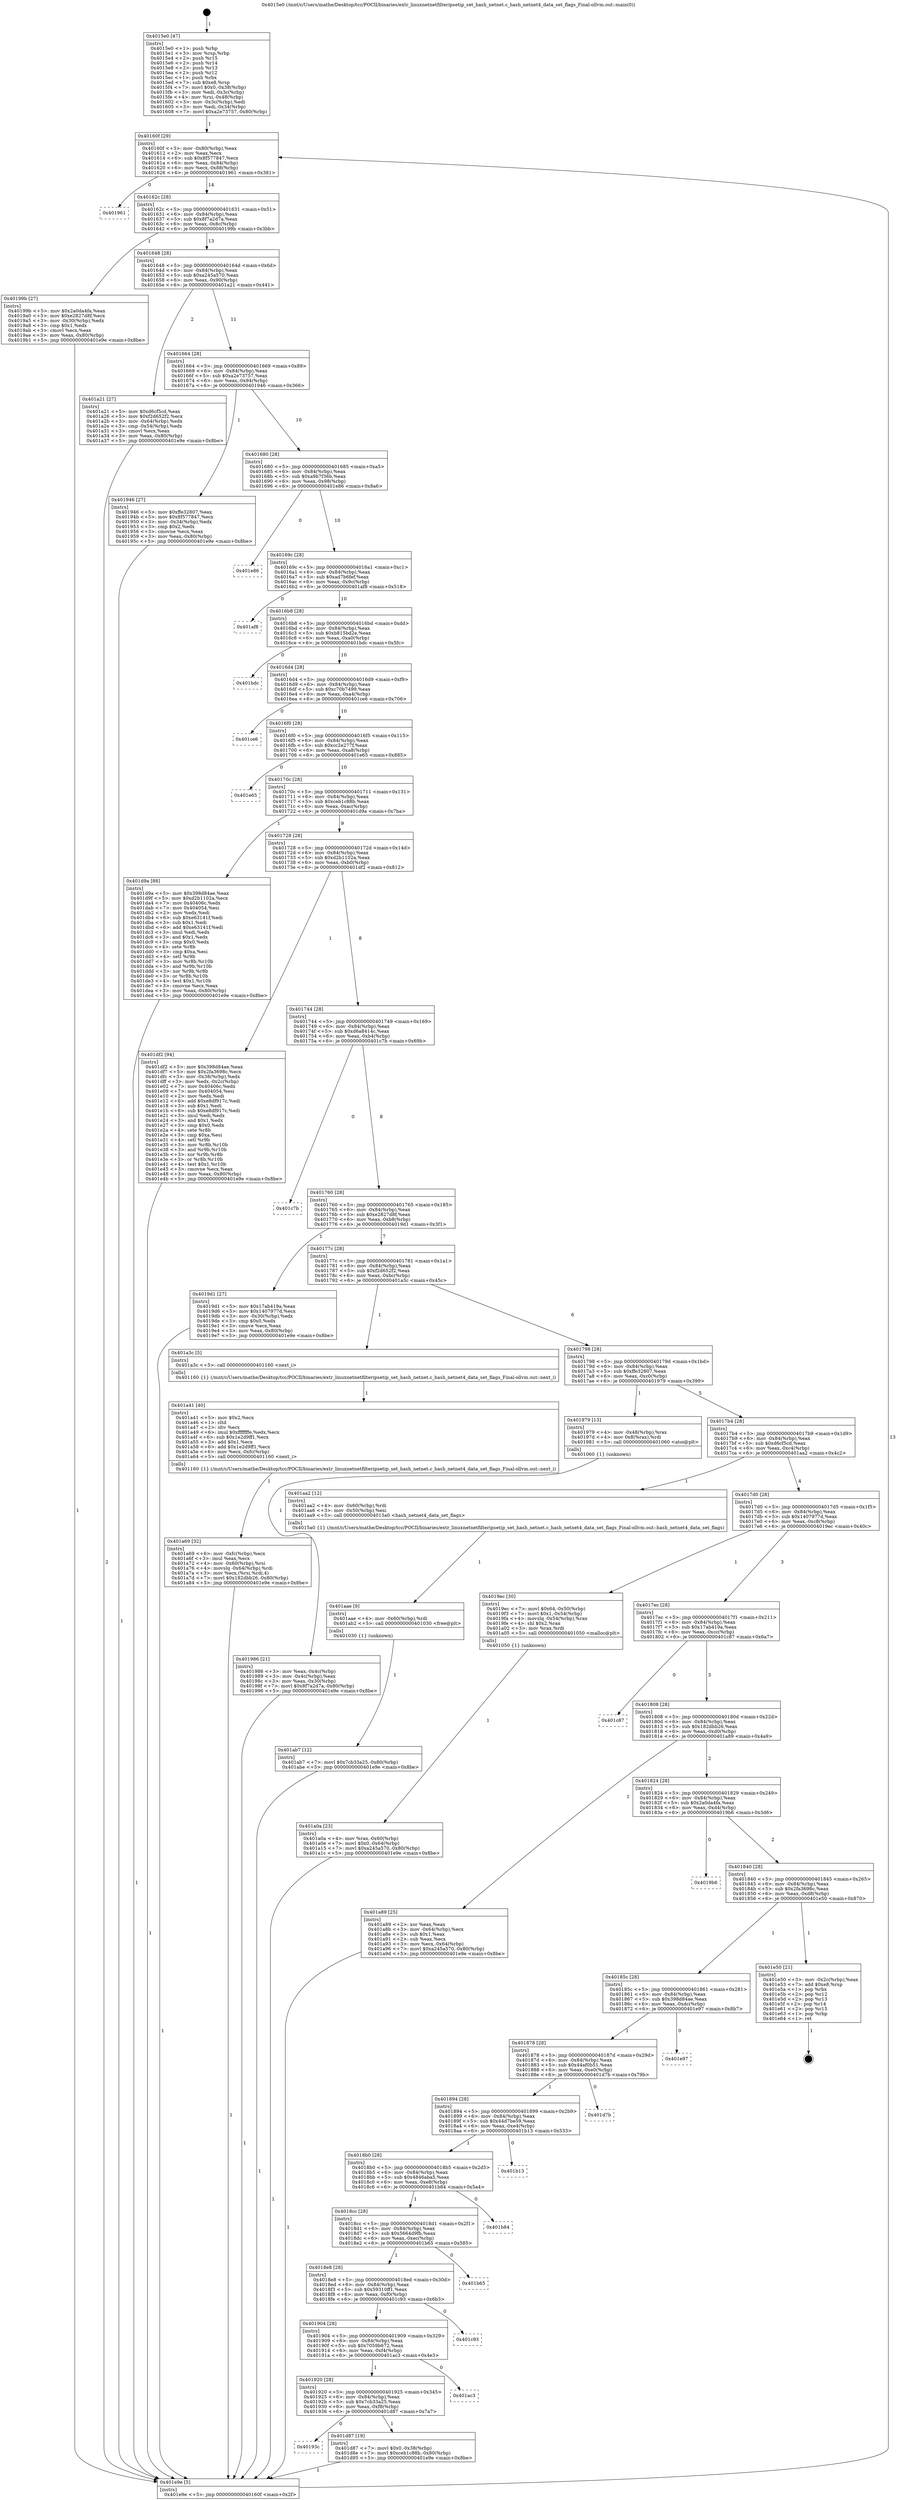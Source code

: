 digraph "0x4015e0" {
  label = "0x4015e0 (/mnt/c/Users/mathe/Desktop/tcc/POCII/binaries/extr_linuxnetnetfilteripsetip_set_hash_netnet.c_hash_netnet4_data_set_flags_Final-ollvm.out::main(0))"
  labelloc = "t"
  node[shape=record]

  Entry [label="",width=0.3,height=0.3,shape=circle,fillcolor=black,style=filled]
  "0x40160f" [label="{
     0x40160f [29]\l
     | [instrs]\l
     &nbsp;&nbsp;0x40160f \<+3\>: mov -0x80(%rbp),%eax\l
     &nbsp;&nbsp;0x401612 \<+2\>: mov %eax,%ecx\l
     &nbsp;&nbsp;0x401614 \<+6\>: sub $0x8f577847,%ecx\l
     &nbsp;&nbsp;0x40161a \<+6\>: mov %eax,-0x84(%rbp)\l
     &nbsp;&nbsp;0x401620 \<+6\>: mov %ecx,-0x88(%rbp)\l
     &nbsp;&nbsp;0x401626 \<+6\>: je 0000000000401961 \<main+0x381\>\l
  }"]
  "0x401961" [label="{
     0x401961\l
  }", style=dashed]
  "0x40162c" [label="{
     0x40162c [28]\l
     | [instrs]\l
     &nbsp;&nbsp;0x40162c \<+5\>: jmp 0000000000401631 \<main+0x51\>\l
     &nbsp;&nbsp;0x401631 \<+6\>: mov -0x84(%rbp),%eax\l
     &nbsp;&nbsp;0x401637 \<+5\>: sub $0x8f7a2d7a,%eax\l
     &nbsp;&nbsp;0x40163c \<+6\>: mov %eax,-0x8c(%rbp)\l
     &nbsp;&nbsp;0x401642 \<+6\>: je 000000000040199b \<main+0x3bb\>\l
  }"]
  Exit [label="",width=0.3,height=0.3,shape=circle,fillcolor=black,style=filled,peripheries=2]
  "0x40199b" [label="{
     0x40199b [27]\l
     | [instrs]\l
     &nbsp;&nbsp;0x40199b \<+5\>: mov $0x2a0da4fa,%eax\l
     &nbsp;&nbsp;0x4019a0 \<+5\>: mov $0xe2827d8f,%ecx\l
     &nbsp;&nbsp;0x4019a5 \<+3\>: mov -0x30(%rbp),%edx\l
     &nbsp;&nbsp;0x4019a8 \<+3\>: cmp $0x1,%edx\l
     &nbsp;&nbsp;0x4019ab \<+3\>: cmovl %ecx,%eax\l
     &nbsp;&nbsp;0x4019ae \<+3\>: mov %eax,-0x80(%rbp)\l
     &nbsp;&nbsp;0x4019b1 \<+5\>: jmp 0000000000401e9e \<main+0x8be\>\l
  }"]
  "0x401648" [label="{
     0x401648 [28]\l
     | [instrs]\l
     &nbsp;&nbsp;0x401648 \<+5\>: jmp 000000000040164d \<main+0x6d\>\l
     &nbsp;&nbsp;0x40164d \<+6\>: mov -0x84(%rbp),%eax\l
     &nbsp;&nbsp;0x401653 \<+5\>: sub $0xa245a570,%eax\l
     &nbsp;&nbsp;0x401658 \<+6\>: mov %eax,-0x90(%rbp)\l
     &nbsp;&nbsp;0x40165e \<+6\>: je 0000000000401a21 \<main+0x441\>\l
  }"]
  "0x40193c" [label="{
     0x40193c\l
  }", style=dashed]
  "0x401a21" [label="{
     0x401a21 [27]\l
     | [instrs]\l
     &nbsp;&nbsp;0x401a21 \<+5\>: mov $0xd6cf5cd,%eax\l
     &nbsp;&nbsp;0x401a26 \<+5\>: mov $0xf2d652f2,%ecx\l
     &nbsp;&nbsp;0x401a2b \<+3\>: mov -0x64(%rbp),%edx\l
     &nbsp;&nbsp;0x401a2e \<+3\>: cmp -0x54(%rbp),%edx\l
     &nbsp;&nbsp;0x401a31 \<+3\>: cmovl %ecx,%eax\l
     &nbsp;&nbsp;0x401a34 \<+3\>: mov %eax,-0x80(%rbp)\l
     &nbsp;&nbsp;0x401a37 \<+5\>: jmp 0000000000401e9e \<main+0x8be\>\l
  }"]
  "0x401664" [label="{
     0x401664 [28]\l
     | [instrs]\l
     &nbsp;&nbsp;0x401664 \<+5\>: jmp 0000000000401669 \<main+0x89\>\l
     &nbsp;&nbsp;0x401669 \<+6\>: mov -0x84(%rbp),%eax\l
     &nbsp;&nbsp;0x40166f \<+5\>: sub $0xa2e73757,%eax\l
     &nbsp;&nbsp;0x401674 \<+6\>: mov %eax,-0x94(%rbp)\l
     &nbsp;&nbsp;0x40167a \<+6\>: je 0000000000401946 \<main+0x366\>\l
  }"]
  "0x401d87" [label="{
     0x401d87 [19]\l
     | [instrs]\l
     &nbsp;&nbsp;0x401d87 \<+7\>: movl $0x0,-0x38(%rbp)\l
     &nbsp;&nbsp;0x401d8e \<+7\>: movl $0xceb1c88b,-0x80(%rbp)\l
     &nbsp;&nbsp;0x401d95 \<+5\>: jmp 0000000000401e9e \<main+0x8be\>\l
  }"]
  "0x401946" [label="{
     0x401946 [27]\l
     | [instrs]\l
     &nbsp;&nbsp;0x401946 \<+5\>: mov $0xffe32807,%eax\l
     &nbsp;&nbsp;0x40194b \<+5\>: mov $0x8f577847,%ecx\l
     &nbsp;&nbsp;0x401950 \<+3\>: mov -0x34(%rbp),%edx\l
     &nbsp;&nbsp;0x401953 \<+3\>: cmp $0x2,%edx\l
     &nbsp;&nbsp;0x401956 \<+3\>: cmovne %ecx,%eax\l
     &nbsp;&nbsp;0x401959 \<+3\>: mov %eax,-0x80(%rbp)\l
     &nbsp;&nbsp;0x40195c \<+5\>: jmp 0000000000401e9e \<main+0x8be\>\l
  }"]
  "0x401680" [label="{
     0x401680 [28]\l
     | [instrs]\l
     &nbsp;&nbsp;0x401680 \<+5\>: jmp 0000000000401685 \<main+0xa5\>\l
     &nbsp;&nbsp;0x401685 \<+6\>: mov -0x84(%rbp),%eax\l
     &nbsp;&nbsp;0x40168b \<+5\>: sub $0xa9b7f36b,%eax\l
     &nbsp;&nbsp;0x401690 \<+6\>: mov %eax,-0x98(%rbp)\l
     &nbsp;&nbsp;0x401696 \<+6\>: je 0000000000401e86 \<main+0x8a6\>\l
  }"]
  "0x401e9e" [label="{
     0x401e9e [5]\l
     | [instrs]\l
     &nbsp;&nbsp;0x401e9e \<+5\>: jmp 000000000040160f \<main+0x2f\>\l
  }"]
  "0x4015e0" [label="{
     0x4015e0 [47]\l
     | [instrs]\l
     &nbsp;&nbsp;0x4015e0 \<+1\>: push %rbp\l
     &nbsp;&nbsp;0x4015e1 \<+3\>: mov %rsp,%rbp\l
     &nbsp;&nbsp;0x4015e4 \<+2\>: push %r15\l
     &nbsp;&nbsp;0x4015e6 \<+2\>: push %r14\l
     &nbsp;&nbsp;0x4015e8 \<+2\>: push %r13\l
     &nbsp;&nbsp;0x4015ea \<+2\>: push %r12\l
     &nbsp;&nbsp;0x4015ec \<+1\>: push %rbx\l
     &nbsp;&nbsp;0x4015ed \<+7\>: sub $0xe8,%rsp\l
     &nbsp;&nbsp;0x4015f4 \<+7\>: movl $0x0,-0x38(%rbp)\l
     &nbsp;&nbsp;0x4015fb \<+3\>: mov %edi,-0x3c(%rbp)\l
     &nbsp;&nbsp;0x4015fe \<+4\>: mov %rsi,-0x48(%rbp)\l
     &nbsp;&nbsp;0x401602 \<+3\>: mov -0x3c(%rbp),%edi\l
     &nbsp;&nbsp;0x401605 \<+3\>: mov %edi,-0x34(%rbp)\l
     &nbsp;&nbsp;0x401608 \<+7\>: movl $0xa2e73757,-0x80(%rbp)\l
  }"]
  "0x401920" [label="{
     0x401920 [28]\l
     | [instrs]\l
     &nbsp;&nbsp;0x401920 \<+5\>: jmp 0000000000401925 \<main+0x345\>\l
     &nbsp;&nbsp;0x401925 \<+6\>: mov -0x84(%rbp),%eax\l
     &nbsp;&nbsp;0x40192b \<+5\>: sub $0x7cb33a25,%eax\l
     &nbsp;&nbsp;0x401930 \<+6\>: mov %eax,-0xf8(%rbp)\l
     &nbsp;&nbsp;0x401936 \<+6\>: je 0000000000401d87 \<main+0x7a7\>\l
  }"]
  "0x401e86" [label="{
     0x401e86\l
  }", style=dashed]
  "0x40169c" [label="{
     0x40169c [28]\l
     | [instrs]\l
     &nbsp;&nbsp;0x40169c \<+5\>: jmp 00000000004016a1 \<main+0xc1\>\l
     &nbsp;&nbsp;0x4016a1 \<+6\>: mov -0x84(%rbp),%eax\l
     &nbsp;&nbsp;0x4016a7 \<+5\>: sub $0xad7b6fef,%eax\l
     &nbsp;&nbsp;0x4016ac \<+6\>: mov %eax,-0x9c(%rbp)\l
     &nbsp;&nbsp;0x4016b2 \<+6\>: je 0000000000401af8 \<main+0x518\>\l
  }"]
  "0x401ac3" [label="{
     0x401ac3\l
  }", style=dashed]
  "0x401af8" [label="{
     0x401af8\l
  }", style=dashed]
  "0x4016b8" [label="{
     0x4016b8 [28]\l
     | [instrs]\l
     &nbsp;&nbsp;0x4016b8 \<+5\>: jmp 00000000004016bd \<main+0xdd\>\l
     &nbsp;&nbsp;0x4016bd \<+6\>: mov -0x84(%rbp),%eax\l
     &nbsp;&nbsp;0x4016c3 \<+5\>: sub $0xb815bd2e,%eax\l
     &nbsp;&nbsp;0x4016c8 \<+6\>: mov %eax,-0xa0(%rbp)\l
     &nbsp;&nbsp;0x4016ce \<+6\>: je 0000000000401bdc \<main+0x5fc\>\l
  }"]
  "0x401904" [label="{
     0x401904 [28]\l
     | [instrs]\l
     &nbsp;&nbsp;0x401904 \<+5\>: jmp 0000000000401909 \<main+0x329\>\l
     &nbsp;&nbsp;0x401909 \<+6\>: mov -0x84(%rbp),%eax\l
     &nbsp;&nbsp;0x40190f \<+5\>: sub $0x7059b672,%eax\l
     &nbsp;&nbsp;0x401914 \<+6\>: mov %eax,-0xf4(%rbp)\l
     &nbsp;&nbsp;0x40191a \<+6\>: je 0000000000401ac3 \<main+0x4e3\>\l
  }"]
  "0x401bdc" [label="{
     0x401bdc\l
  }", style=dashed]
  "0x4016d4" [label="{
     0x4016d4 [28]\l
     | [instrs]\l
     &nbsp;&nbsp;0x4016d4 \<+5\>: jmp 00000000004016d9 \<main+0xf9\>\l
     &nbsp;&nbsp;0x4016d9 \<+6\>: mov -0x84(%rbp),%eax\l
     &nbsp;&nbsp;0x4016df \<+5\>: sub $0xc70b7499,%eax\l
     &nbsp;&nbsp;0x4016e4 \<+6\>: mov %eax,-0xa4(%rbp)\l
     &nbsp;&nbsp;0x4016ea \<+6\>: je 0000000000401ce6 \<main+0x706\>\l
  }"]
  "0x401c93" [label="{
     0x401c93\l
  }", style=dashed]
  "0x401ce6" [label="{
     0x401ce6\l
  }", style=dashed]
  "0x4016f0" [label="{
     0x4016f0 [28]\l
     | [instrs]\l
     &nbsp;&nbsp;0x4016f0 \<+5\>: jmp 00000000004016f5 \<main+0x115\>\l
     &nbsp;&nbsp;0x4016f5 \<+6\>: mov -0x84(%rbp),%eax\l
     &nbsp;&nbsp;0x4016fb \<+5\>: sub $0xcc2e277f,%eax\l
     &nbsp;&nbsp;0x401700 \<+6\>: mov %eax,-0xa8(%rbp)\l
     &nbsp;&nbsp;0x401706 \<+6\>: je 0000000000401e65 \<main+0x885\>\l
  }"]
  "0x4018e8" [label="{
     0x4018e8 [28]\l
     | [instrs]\l
     &nbsp;&nbsp;0x4018e8 \<+5\>: jmp 00000000004018ed \<main+0x30d\>\l
     &nbsp;&nbsp;0x4018ed \<+6\>: mov -0x84(%rbp),%eax\l
     &nbsp;&nbsp;0x4018f3 \<+5\>: sub $0x59310ff1,%eax\l
     &nbsp;&nbsp;0x4018f8 \<+6\>: mov %eax,-0xf0(%rbp)\l
     &nbsp;&nbsp;0x4018fe \<+6\>: je 0000000000401c93 \<main+0x6b3\>\l
  }"]
  "0x401e65" [label="{
     0x401e65\l
  }", style=dashed]
  "0x40170c" [label="{
     0x40170c [28]\l
     | [instrs]\l
     &nbsp;&nbsp;0x40170c \<+5\>: jmp 0000000000401711 \<main+0x131\>\l
     &nbsp;&nbsp;0x401711 \<+6\>: mov -0x84(%rbp),%eax\l
     &nbsp;&nbsp;0x401717 \<+5\>: sub $0xceb1c88b,%eax\l
     &nbsp;&nbsp;0x40171c \<+6\>: mov %eax,-0xac(%rbp)\l
     &nbsp;&nbsp;0x401722 \<+6\>: je 0000000000401d9a \<main+0x7ba\>\l
  }"]
  "0x401b65" [label="{
     0x401b65\l
  }", style=dashed]
  "0x401d9a" [label="{
     0x401d9a [88]\l
     | [instrs]\l
     &nbsp;&nbsp;0x401d9a \<+5\>: mov $0x398d84ae,%eax\l
     &nbsp;&nbsp;0x401d9f \<+5\>: mov $0xd2b1102a,%ecx\l
     &nbsp;&nbsp;0x401da4 \<+7\>: mov 0x40406c,%edx\l
     &nbsp;&nbsp;0x401dab \<+7\>: mov 0x404054,%esi\l
     &nbsp;&nbsp;0x401db2 \<+2\>: mov %edx,%edi\l
     &nbsp;&nbsp;0x401db4 \<+6\>: sub $0xe63141f,%edi\l
     &nbsp;&nbsp;0x401dba \<+3\>: sub $0x1,%edi\l
     &nbsp;&nbsp;0x401dbd \<+6\>: add $0xe63141f,%edi\l
     &nbsp;&nbsp;0x401dc3 \<+3\>: imul %edi,%edx\l
     &nbsp;&nbsp;0x401dc6 \<+3\>: and $0x1,%edx\l
     &nbsp;&nbsp;0x401dc9 \<+3\>: cmp $0x0,%edx\l
     &nbsp;&nbsp;0x401dcc \<+4\>: sete %r8b\l
     &nbsp;&nbsp;0x401dd0 \<+3\>: cmp $0xa,%esi\l
     &nbsp;&nbsp;0x401dd3 \<+4\>: setl %r9b\l
     &nbsp;&nbsp;0x401dd7 \<+3\>: mov %r8b,%r10b\l
     &nbsp;&nbsp;0x401dda \<+3\>: and %r9b,%r10b\l
     &nbsp;&nbsp;0x401ddd \<+3\>: xor %r9b,%r8b\l
     &nbsp;&nbsp;0x401de0 \<+3\>: or %r8b,%r10b\l
     &nbsp;&nbsp;0x401de3 \<+4\>: test $0x1,%r10b\l
     &nbsp;&nbsp;0x401de7 \<+3\>: cmovne %ecx,%eax\l
     &nbsp;&nbsp;0x401dea \<+3\>: mov %eax,-0x80(%rbp)\l
     &nbsp;&nbsp;0x401ded \<+5\>: jmp 0000000000401e9e \<main+0x8be\>\l
  }"]
  "0x401728" [label="{
     0x401728 [28]\l
     | [instrs]\l
     &nbsp;&nbsp;0x401728 \<+5\>: jmp 000000000040172d \<main+0x14d\>\l
     &nbsp;&nbsp;0x40172d \<+6\>: mov -0x84(%rbp),%eax\l
     &nbsp;&nbsp;0x401733 \<+5\>: sub $0xd2b1102a,%eax\l
     &nbsp;&nbsp;0x401738 \<+6\>: mov %eax,-0xb0(%rbp)\l
     &nbsp;&nbsp;0x40173e \<+6\>: je 0000000000401df2 \<main+0x812\>\l
  }"]
  "0x4018cc" [label="{
     0x4018cc [28]\l
     | [instrs]\l
     &nbsp;&nbsp;0x4018cc \<+5\>: jmp 00000000004018d1 \<main+0x2f1\>\l
     &nbsp;&nbsp;0x4018d1 \<+6\>: mov -0x84(%rbp),%eax\l
     &nbsp;&nbsp;0x4018d7 \<+5\>: sub $0x5664d9fb,%eax\l
     &nbsp;&nbsp;0x4018dc \<+6\>: mov %eax,-0xec(%rbp)\l
     &nbsp;&nbsp;0x4018e2 \<+6\>: je 0000000000401b65 \<main+0x585\>\l
  }"]
  "0x401df2" [label="{
     0x401df2 [94]\l
     | [instrs]\l
     &nbsp;&nbsp;0x401df2 \<+5\>: mov $0x398d84ae,%eax\l
     &nbsp;&nbsp;0x401df7 \<+5\>: mov $0x2fa3698c,%ecx\l
     &nbsp;&nbsp;0x401dfc \<+3\>: mov -0x38(%rbp),%edx\l
     &nbsp;&nbsp;0x401dff \<+3\>: mov %edx,-0x2c(%rbp)\l
     &nbsp;&nbsp;0x401e02 \<+7\>: mov 0x40406c,%edx\l
     &nbsp;&nbsp;0x401e09 \<+7\>: mov 0x404054,%esi\l
     &nbsp;&nbsp;0x401e10 \<+2\>: mov %edx,%edi\l
     &nbsp;&nbsp;0x401e12 \<+6\>: add $0xe8df917c,%edi\l
     &nbsp;&nbsp;0x401e18 \<+3\>: sub $0x1,%edi\l
     &nbsp;&nbsp;0x401e1b \<+6\>: sub $0xe8df917c,%edi\l
     &nbsp;&nbsp;0x401e21 \<+3\>: imul %edi,%edx\l
     &nbsp;&nbsp;0x401e24 \<+3\>: and $0x1,%edx\l
     &nbsp;&nbsp;0x401e27 \<+3\>: cmp $0x0,%edx\l
     &nbsp;&nbsp;0x401e2a \<+4\>: sete %r8b\l
     &nbsp;&nbsp;0x401e2e \<+3\>: cmp $0xa,%esi\l
     &nbsp;&nbsp;0x401e31 \<+4\>: setl %r9b\l
     &nbsp;&nbsp;0x401e35 \<+3\>: mov %r8b,%r10b\l
     &nbsp;&nbsp;0x401e38 \<+3\>: and %r9b,%r10b\l
     &nbsp;&nbsp;0x401e3b \<+3\>: xor %r9b,%r8b\l
     &nbsp;&nbsp;0x401e3e \<+3\>: or %r8b,%r10b\l
     &nbsp;&nbsp;0x401e41 \<+4\>: test $0x1,%r10b\l
     &nbsp;&nbsp;0x401e45 \<+3\>: cmovne %ecx,%eax\l
     &nbsp;&nbsp;0x401e48 \<+3\>: mov %eax,-0x80(%rbp)\l
     &nbsp;&nbsp;0x401e4b \<+5\>: jmp 0000000000401e9e \<main+0x8be\>\l
  }"]
  "0x401744" [label="{
     0x401744 [28]\l
     | [instrs]\l
     &nbsp;&nbsp;0x401744 \<+5\>: jmp 0000000000401749 \<main+0x169\>\l
     &nbsp;&nbsp;0x401749 \<+6\>: mov -0x84(%rbp),%eax\l
     &nbsp;&nbsp;0x40174f \<+5\>: sub $0xd6a8414c,%eax\l
     &nbsp;&nbsp;0x401754 \<+6\>: mov %eax,-0xb4(%rbp)\l
     &nbsp;&nbsp;0x40175a \<+6\>: je 0000000000401c7b \<main+0x69b\>\l
  }"]
  "0x401b84" [label="{
     0x401b84\l
  }", style=dashed]
  "0x401c7b" [label="{
     0x401c7b\l
  }", style=dashed]
  "0x401760" [label="{
     0x401760 [28]\l
     | [instrs]\l
     &nbsp;&nbsp;0x401760 \<+5\>: jmp 0000000000401765 \<main+0x185\>\l
     &nbsp;&nbsp;0x401765 \<+6\>: mov -0x84(%rbp),%eax\l
     &nbsp;&nbsp;0x40176b \<+5\>: sub $0xe2827d8f,%eax\l
     &nbsp;&nbsp;0x401770 \<+6\>: mov %eax,-0xb8(%rbp)\l
     &nbsp;&nbsp;0x401776 \<+6\>: je 00000000004019d1 \<main+0x3f1\>\l
  }"]
  "0x4018b0" [label="{
     0x4018b0 [28]\l
     | [instrs]\l
     &nbsp;&nbsp;0x4018b0 \<+5\>: jmp 00000000004018b5 \<main+0x2d5\>\l
     &nbsp;&nbsp;0x4018b5 \<+6\>: mov -0x84(%rbp),%eax\l
     &nbsp;&nbsp;0x4018bb \<+5\>: sub $0x4846aba5,%eax\l
     &nbsp;&nbsp;0x4018c0 \<+6\>: mov %eax,-0xe8(%rbp)\l
     &nbsp;&nbsp;0x4018c6 \<+6\>: je 0000000000401b84 \<main+0x5a4\>\l
  }"]
  "0x4019d1" [label="{
     0x4019d1 [27]\l
     | [instrs]\l
     &nbsp;&nbsp;0x4019d1 \<+5\>: mov $0x17ab419a,%eax\l
     &nbsp;&nbsp;0x4019d6 \<+5\>: mov $0x1407977d,%ecx\l
     &nbsp;&nbsp;0x4019db \<+3\>: mov -0x30(%rbp),%edx\l
     &nbsp;&nbsp;0x4019de \<+3\>: cmp $0x0,%edx\l
     &nbsp;&nbsp;0x4019e1 \<+3\>: cmove %ecx,%eax\l
     &nbsp;&nbsp;0x4019e4 \<+3\>: mov %eax,-0x80(%rbp)\l
     &nbsp;&nbsp;0x4019e7 \<+5\>: jmp 0000000000401e9e \<main+0x8be\>\l
  }"]
  "0x40177c" [label="{
     0x40177c [28]\l
     | [instrs]\l
     &nbsp;&nbsp;0x40177c \<+5\>: jmp 0000000000401781 \<main+0x1a1\>\l
     &nbsp;&nbsp;0x401781 \<+6\>: mov -0x84(%rbp),%eax\l
     &nbsp;&nbsp;0x401787 \<+5\>: sub $0xf2d652f2,%eax\l
     &nbsp;&nbsp;0x40178c \<+6\>: mov %eax,-0xbc(%rbp)\l
     &nbsp;&nbsp;0x401792 \<+6\>: je 0000000000401a3c \<main+0x45c\>\l
  }"]
  "0x401b13" [label="{
     0x401b13\l
  }", style=dashed]
  "0x401a3c" [label="{
     0x401a3c [5]\l
     | [instrs]\l
     &nbsp;&nbsp;0x401a3c \<+5\>: call 0000000000401160 \<next_i\>\l
     | [calls]\l
     &nbsp;&nbsp;0x401160 \{1\} (/mnt/c/Users/mathe/Desktop/tcc/POCII/binaries/extr_linuxnetnetfilteripsetip_set_hash_netnet.c_hash_netnet4_data_set_flags_Final-ollvm.out::next_i)\l
  }"]
  "0x401798" [label="{
     0x401798 [28]\l
     | [instrs]\l
     &nbsp;&nbsp;0x401798 \<+5\>: jmp 000000000040179d \<main+0x1bd\>\l
     &nbsp;&nbsp;0x40179d \<+6\>: mov -0x84(%rbp),%eax\l
     &nbsp;&nbsp;0x4017a3 \<+5\>: sub $0xffe32807,%eax\l
     &nbsp;&nbsp;0x4017a8 \<+6\>: mov %eax,-0xc0(%rbp)\l
     &nbsp;&nbsp;0x4017ae \<+6\>: je 0000000000401979 \<main+0x399\>\l
  }"]
  "0x401894" [label="{
     0x401894 [28]\l
     | [instrs]\l
     &nbsp;&nbsp;0x401894 \<+5\>: jmp 0000000000401899 \<main+0x2b9\>\l
     &nbsp;&nbsp;0x401899 \<+6\>: mov -0x84(%rbp),%eax\l
     &nbsp;&nbsp;0x40189f \<+5\>: sub $0x44d7be59,%eax\l
     &nbsp;&nbsp;0x4018a4 \<+6\>: mov %eax,-0xe4(%rbp)\l
     &nbsp;&nbsp;0x4018aa \<+6\>: je 0000000000401b13 \<main+0x533\>\l
  }"]
  "0x401979" [label="{
     0x401979 [13]\l
     | [instrs]\l
     &nbsp;&nbsp;0x401979 \<+4\>: mov -0x48(%rbp),%rax\l
     &nbsp;&nbsp;0x40197d \<+4\>: mov 0x8(%rax),%rdi\l
     &nbsp;&nbsp;0x401981 \<+5\>: call 0000000000401060 \<atoi@plt\>\l
     | [calls]\l
     &nbsp;&nbsp;0x401060 \{1\} (unknown)\l
  }"]
  "0x4017b4" [label="{
     0x4017b4 [28]\l
     | [instrs]\l
     &nbsp;&nbsp;0x4017b4 \<+5\>: jmp 00000000004017b9 \<main+0x1d9\>\l
     &nbsp;&nbsp;0x4017b9 \<+6\>: mov -0x84(%rbp),%eax\l
     &nbsp;&nbsp;0x4017bf \<+5\>: sub $0xd6cf5cd,%eax\l
     &nbsp;&nbsp;0x4017c4 \<+6\>: mov %eax,-0xc4(%rbp)\l
     &nbsp;&nbsp;0x4017ca \<+6\>: je 0000000000401aa2 \<main+0x4c2\>\l
  }"]
  "0x401986" [label="{
     0x401986 [21]\l
     | [instrs]\l
     &nbsp;&nbsp;0x401986 \<+3\>: mov %eax,-0x4c(%rbp)\l
     &nbsp;&nbsp;0x401989 \<+3\>: mov -0x4c(%rbp),%eax\l
     &nbsp;&nbsp;0x40198c \<+3\>: mov %eax,-0x30(%rbp)\l
     &nbsp;&nbsp;0x40198f \<+7\>: movl $0x8f7a2d7a,-0x80(%rbp)\l
     &nbsp;&nbsp;0x401996 \<+5\>: jmp 0000000000401e9e \<main+0x8be\>\l
  }"]
  "0x401d7b" [label="{
     0x401d7b\l
  }", style=dashed]
  "0x401aa2" [label="{
     0x401aa2 [12]\l
     | [instrs]\l
     &nbsp;&nbsp;0x401aa2 \<+4\>: mov -0x60(%rbp),%rdi\l
     &nbsp;&nbsp;0x401aa6 \<+3\>: mov -0x50(%rbp),%esi\l
     &nbsp;&nbsp;0x401aa9 \<+5\>: call 00000000004015a0 \<hash_netnet4_data_set_flags\>\l
     | [calls]\l
     &nbsp;&nbsp;0x4015a0 \{1\} (/mnt/c/Users/mathe/Desktop/tcc/POCII/binaries/extr_linuxnetnetfilteripsetip_set_hash_netnet.c_hash_netnet4_data_set_flags_Final-ollvm.out::hash_netnet4_data_set_flags)\l
  }"]
  "0x4017d0" [label="{
     0x4017d0 [28]\l
     | [instrs]\l
     &nbsp;&nbsp;0x4017d0 \<+5\>: jmp 00000000004017d5 \<main+0x1f5\>\l
     &nbsp;&nbsp;0x4017d5 \<+6\>: mov -0x84(%rbp),%eax\l
     &nbsp;&nbsp;0x4017db \<+5\>: sub $0x1407977d,%eax\l
     &nbsp;&nbsp;0x4017e0 \<+6\>: mov %eax,-0xc8(%rbp)\l
     &nbsp;&nbsp;0x4017e6 \<+6\>: je 00000000004019ec \<main+0x40c\>\l
  }"]
  "0x401878" [label="{
     0x401878 [28]\l
     | [instrs]\l
     &nbsp;&nbsp;0x401878 \<+5\>: jmp 000000000040187d \<main+0x29d\>\l
     &nbsp;&nbsp;0x40187d \<+6\>: mov -0x84(%rbp),%eax\l
     &nbsp;&nbsp;0x401883 \<+5\>: sub $0x44af0b51,%eax\l
     &nbsp;&nbsp;0x401888 \<+6\>: mov %eax,-0xe0(%rbp)\l
     &nbsp;&nbsp;0x40188e \<+6\>: je 0000000000401d7b \<main+0x79b\>\l
  }"]
  "0x4019ec" [label="{
     0x4019ec [30]\l
     | [instrs]\l
     &nbsp;&nbsp;0x4019ec \<+7\>: movl $0x64,-0x50(%rbp)\l
     &nbsp;&nbsp;0x4019f3 \<+7\>: movl $0x1,-0x54(%rbp)\l
     &nbsp;&nbsp;0x4019fa \<+4\>: movslq -0x54(%rbp),%rax\l
     &nbsp;&nbsp;0x4019fe \<+4\>: shl $0x2,%rax\l
     &nbsp;&nbsp;0x401a02 \<+3\>: mov %rax,%rdi\l
     &nbsp;&nbsp;0x401a05 \<+5\>: call 0000000000401050 \<malloc@plt\>\l
     | [calls]\l
     &nbsp;&nbsp;0x401050 \{1\} (unknown)\l
  }"]
  "0x4017ec" [label="{
     0x4017ec [28]\l
     | [instrs]\l
     &nbsp;&nbsp;0x4017ec \<+5\>: jmp 00000000004017f1 \<main+0x211\>\l
     &nbsp;&nbsp;0x4017f1 \<+6\>: mov -0x84(%rbp),%eax\l
     &nbsp;&nbsp;0x4017f7 \<+5\>: sub $0x17ab419a,%eax\l
     &nbsp;&nbsp;0x4017fc \<+6\>: mov %eax,-0xcc(%rbp)\l
     &nbsp;&nbsp;0x401802 \<+6\>: je 0000000000401c87 \<main+0x6a7\>\l
  }"]
  "0x401a0a" [label="{
     0x401a0a [23]\l
     | [instrs]\l
     &nbsp;&nbsp;0x401a0a \<+4\>: mov %rax,-0x60(%rbp)\l
     &nbsp;&nbsp;0x401a0e \<+7\>: movl $0x0,-0x64(%rbp)\l
     &nbsp;&nbsp;0x401a15 \<+7\>: movl $0xa245a570,-0x80(%rbp)\l
     &nbsp;&nbsp;0x401a1c \<+5\>: jmp 0000000000401e9e \<main+0x8be\>\l
  }"]
  "0x401a41" [label="{
     0x401a41 [40]\l
     | [instrs]\l
     &nbsp;&nbsp;0x401a41 \<+5\>: mov $0x2,%ecx\l
     &nbsp;&nbsp;0x401a46 \<+1\>: cltd\l
     &nbsp;&nbsp;0x401a47 \<+2\>: idiv %ecx\l
     &nbsp;&nbsp;0x401a49 \<+6\>: imul $0xfffffffe,%edx,%ecx\l
     &nbsp;&nbsp;0x401a4f \<+6\>: sub $0x1e2d9ff1,%ecx\l
     &nbsp;&nbsp;0x401a55 \<+3\>: add $0x1,%ecx\l
     &nbsp;&nbsp;0x401a58 \<+6\>: add $0x1e2d9ff1,%ecx\l
     &nbsp;&nbsp;0x401a5e \<+6\>: mov %ecx,-0xfc(%rbp)\l
     &nbsp;&nbsp;0x401a64 \<+5\>: call 0000000000401160 \<next_i\>\l
     | [calls]\l
     &nbsp;&nbsp;0x401160 \{1\} (/mnt/c/Users/mathe/Desktop/tcc/POCII/binaries/extr_linuxnetnetfilteripsetip_set_hash_netnet.c_hash_netnet4_data_set_flags_Final-ollvm.out::next_i)\l
  }"]
  "0x401a69" [label="{
     0x401a69 [32]\l
     | [instrs]\l
     &nbsp;&nbsp;0x401a69 \<+6\>: mov -0xfc(%rbp),%ecx\l
     &nbsp;&nbsp;0x401a6f \<+3\>: imul %eax,%ecx\l
     &nbsp;&nbsp;0x401a72 \<+4\>: mov -0x60(%rbp),%rsi\l
     &nbsp;&nbsp;0x401a76 \<+4\>: movslq -0x64(%rbp),%rdi\l
     &nbsp;&nbsp;0x401a7a \<+3\>: mov %ecx,(%rsi,%rdi,4)\l
     &nbsp;&nbsp;0x401a7d \<+7\>: movl $0x182dbb26,-0x80(%rbp)\l
     &nbsp;&nbsp;0x401a84 \<+5\>: jmp 0000000000401e9e \<main+0x8be\>\l
  }"]
  "0x401e97" [label="{
     0x401e97\l
  }", style=dashed]
  "0x401c87" [label="{
     0x401c87\l
  }", style=dashed]
  "0x401808" [label="{
     0x401808 [28]\l
     | [instrs]\l
     &nbsp;&nbsp;0x401808 \<+5\>: jmp 000000000040180d \<main+0x22d\>\l
     &nbsp;&nbsp;0x40180d \<+6\>: mov -0x84(%rbp),%eax\l
     &nbsp;&nbsp;0x401813 \<+5\>: sub $0x182dbb26,%eax\l
     &nbsp;&nbsp;0x401818 \<+6\>: mov %eax,-0xd0(%rbp)\l
     &nbsp;&nbsp;0x40181e \<+6\>: je 0000000000401a89 \<main+0x4a9\>\l
  }"]
  "0x40185c" [label="{
     0x40185c [28]\l
     | [instrs]\l
     &nbsp;&nbsp;0x40185c \<+5\>: jmp 0000000000401861 \<main+0x281\>\l
     &nbsp;&nbsp;0x401861 \<+6\>: mov -0x84(%rbp),%eax\l
     &nbsp;&nbsp;0x401867 \<+5\>: sub $0x398d84ae,%eax\l
     &nbsp;&nbsp;0x40186c \<+6\>: mov %eax,-0xdc(%rbp)\l
     &nbsp;&nbsp;0x401872 \<+6\>: je 0000000000401e97 \<main+0x8b7\>\l
  }"]
  "0x401a89" [label="{
     0x401a89 [25]\l
     | [instrs]\l
     &nbsp;&nbsp;0x401a89 \<+2\>: xor %eax,%eax\l
     &nbsp;&nbsp;0x401a8b \<+3\>: mov -0x64(%rbp),%ecx\l
     &nbsp;&nbsp;0x401a8e \<+3\>: sub $0x1,%eax\l
     &nbsp;&nbsp;0x401a91 \<+2\>: sub %eax,%ecx\l
     &nbsp;&nbsp;0x401a93 \<+3\>: mov %ecx,-0x64(%rbp)\l
     &nbsp;&nbsp;0x401a96 \<+7\>: movl $0xa245a570,-0x80(%rbp)\l
     &nbsp;&nbsp;0x401a9d \<+5\>: jmp 0000000000401e9e \<main+0x8be\>\l
  }"]
  "0x401824" [label="{
     0x401824 [28]\l
     | [instrs]\l
     &nbsp;&nbsp;0x401824 \<+5\>: jmp 0000000000401829 \<main+0x249\>\l
     &nbsp;&nbsp;0x401829 \<+6\>: mov -0x84(%rbp),%eax\l
     &nbsp;&nbsp;0x40182f \<+5\>: sub $0x2a0da4fa,%eax\l
     &nbsp;&nbsp;0x401834 \<+6\>: mov %eax,-0xd4(%rbp)\l
     &nbsp;&nbsp;0x40183a \<+6\>: je 00000000004019b6 \<main+0x3d6\>\l
  }"]
  "0x401aae" [label="{
     0x401aae [9]\l
     | [instrs]\l
     &nbsp;&nbsp;0x401aae \<+4\>: mov -0x60(%rbp),%rdi\l
     &nbsp;&nbsp;0x401ab2 \<+5\>: call 0000000000401030 \<free@plt\>\l
     | [calls]\l
     &nbsp;&nbsp;0x401030 \{1\} (unknown)\l
  }"]
  "0x401ab7" [label="{
     0x401ab7 [12]\l
     | [instrs]\l
     &nbsp;&nbsp;0x401ab7 \<+7\>: movl $0x7cb33a25,-0x80(%rbp)\l
     &nbsp;&nbsp;0x401abe \<+5\>: jmp 0000000000401e9e \<main+0x8be\>\l
  }"]
  "0x401e50" [label="{
     0x401e50 [21]\l
     | [instrs]\l
     &nbsp;&nbsp;0x401e50 \<+3\>: mov -0x2c(%rbp),%eax\l
     &nbsp;&nbsp;0x401e53 \<+7\>: add $0xe8,%rsp\l
     &nbsp;&nbsp;0x401e5a \<+1\>: pop %rbx\l
     &nbsp;&nbsp;0x401e5b \<+2\>: pop %r12\l
     &nbsp;&nbsp;0x401e5d \<+2\>: pop %r13\l
     &nbsp;&nbsp;0x401e5f \<+2\>: pop %r14\l
     &nbsp;&nbsp;0x401e61 \<+2\>: pop %r15\l
     &nbsp;&nbsp;0x401e63 \<+1\>: pop %rbp\l
     &nbsp;&nbsp;0x401e64 \<+1\>: ret\l
  }"]
  "0x4019b6" [label="{
     0x4019b6\l
  }", style=dashed]
  "0x401840" [label="{
     0x401840 [28]\l
     | [instrs]\l
     &nbsp;&nbsp;0x401840 \<+5\>: jmp 0000000000401845 \<main+0x265\>\l
     &nbsp;&nbsp;0x401845 \<+6\>: mov -0x84(%rbp),%eax\l
     &nbsp;&nbsp;0x40184b \<+5\>: sub $0x2fa3698c,%eax\l
     &nbsp;&nbsp;0x401850 \<+6\>: mov %eax,-0xd8(%rbp)\l
     &nbsp;&nbsp;0x401856 \<+6\>: je 0000000000401e50 \<main+0x870\>\l
  }"]
  Entry -> "0x4015e0" [label=" 1"]
  "0x40160f" -> "0x401961" [label=" 0"]
  "0x40160f" -> "0x40162c" [label=" 14"]
  "0x401e50" -> Exit [label=" 1"]
  "0x40162c" -> "0x40199b" [label=" 1"]
  "0x40162c" -> "0x401648" [label=" 13"]
  "0x401df2" -> "0x401e9e" [label=" 1"]
  "0x401648" -> "0x401a21" [label=" 2"]
  "0x401648" -> "0x401664" [label=" 11"]
  "0x401d9a" -> "0x401e9e" [label=" 1"]
  "0x401664" -> "0x401946" [label=" 1"]
  "0x401664" -> "0x401680" [label=" 10"]
  "0x401946" -> "0x401e9e" [label=" 1"]
  "0x4015e0" -> "0x40160f" [label=" 1"]
  "0x401e9e" -> "0x40160f" [label=" 13"]
  "0x401d87" -> "0x401e9e" [label=" 1"]
  "0x401680" -> "0x401e86" [label=" 0"]
  "0x401680" -> "0x40169c" [label=" 10"]
  "0x401920" -> "0x401d87" [label=" 1"]
  "0x40169c" -> "0x401af8" [label=" 0"]
  "0x40169c" -> "0x4016b8" [label=" 10"]
  "0x401920" -> "0x40193c" [label=" 0"]
  "0x4016b8" -> "0x401bdc" [label=" 0"]
  "0x4016b8" -> "0x4016d4" [label=" 10"]
  "0x401904" -> "0x401ac3" [label=" 0"]
  "0x4016d4" -> "0x401ce6" [label=" 0"]
  "0x4016d4" -> "0x4016f0" [label=" 10"]
  "0x401904" -> "0x401920" [label=" 1"]
  "0x4016f0" -> "0x401e65" [label=" 0"]
  "0x4016f0" -> "0x40170c" [label=" 10"]
  "0x4018e8" -> "0x401c93" [label=" 0"]
  "0x40170c" -> "0x401d9a" [label=" 1"]
  "0x40170c" -> "0x401728" [label=" 9"]
  "0x4018e8" -> "0x401904" [label=" 1"]
  "0x401728" -> "0x401df2" [label=" 1"]
  "0x401728" -> "0x401744" [label=" 8"]
  "0x4018cc" -> "0x401b65" [label=" 0"]
  "0x401744" -> "0x401c7b" [label=" 0"]
  "0x401744" -> "0x401760" [label=" 8"]
  "0x4018cc" -> "0x4018e8" [label=" 1"]
  "0x401760" -> "0x4019d1" [label=" 1"]
  "0x401760" -> "0x40177c" [label=" 7"]
  "0x4018b0" -> "0x401b84" [label=" 0"]
  "0x40177c" -> "0x401a3c" [label=" 1"]
  "0x40177c" -> "0x401798" [label=" 6"]
  "0x4018b0" -> "0x4018cc" [label=" 1"]
  "0x401798" -> "0x401979" [label=" 1"]
  "0x401798" -> "0x4017b4" [label=" 5"]
  "0x401979" -> "0x401986" [label=" 1"]
  "0x401986" -> "0x401e9e" [label=" 1"]
  "0x40199b" -> "0x401e9e" [label=" 1"]
  "0x4019d1" -> "0x401e9e" [label=" 1"]
  "0x401894" -> "0x401b13" [label=" 0"]
  "0x4017b4" -> "0x401aa2" [label=" 1"]
  "0x4017b4" -> "0x4017d0" [label=" 4"]
  "0x401894" -> "0x4018b0" [label=" 1"]
  "0x4017d0" -> "0x4019ec" [label=" 1"]
  "0x4017d0" -> "0x4017ec" [label=" 3"]
  "0x4019ec" -> "0x401a0a" [label=" 1"]
  "0x401a0a" -> "0x401e9e" [label=" 1"]
  "0x401a21" -> "0x401e9e" [label=" 2"]
  "0x401a3c" -> "0x401a41" [label=" 1"]
  "0x401a41" -> "0x401a69" [label=" 1"]
  "0x401a69" -> "0x401e9e" [label=" 1"]
  "0x401878" -> "0x401d7b" [label=" 0"]
  "0x4017ec" -> "0x401c87" [label=" 0"]
  "0x4017ec" -> "0x401808" [label=" 3"]
  "0x401878" -> "0x401894" [label=" 1"]
  "0x401808" -> "0x401a89" [label=" 1"]
  "0x401808" -> "0x401824" [label=" 2"]
  "0x401a89" -> "0x401e9e" [label=" 1"]
  "0x401aa2" -> "0x401aae" [label=" 1"]
  "0x401aae" -> "0x401ab7" [label=" 1"]
  "0x401ab7" -> "0x401e9e" [label=" 1"]
  "0x40185c" -> "0x401e97" [label=" 0"]
  "0x401824" -> "0x4019b6" [label=" 0"]
  "0x401824" -> "0x401840" [label=" 2"]
  "0x40185c" -> "0x401878" [label=" 1"]
  "0x401840" -> "0x401e50" [label=" 1"]
  "0x401840" -> "0x40185c" [label=" 1"]
}
